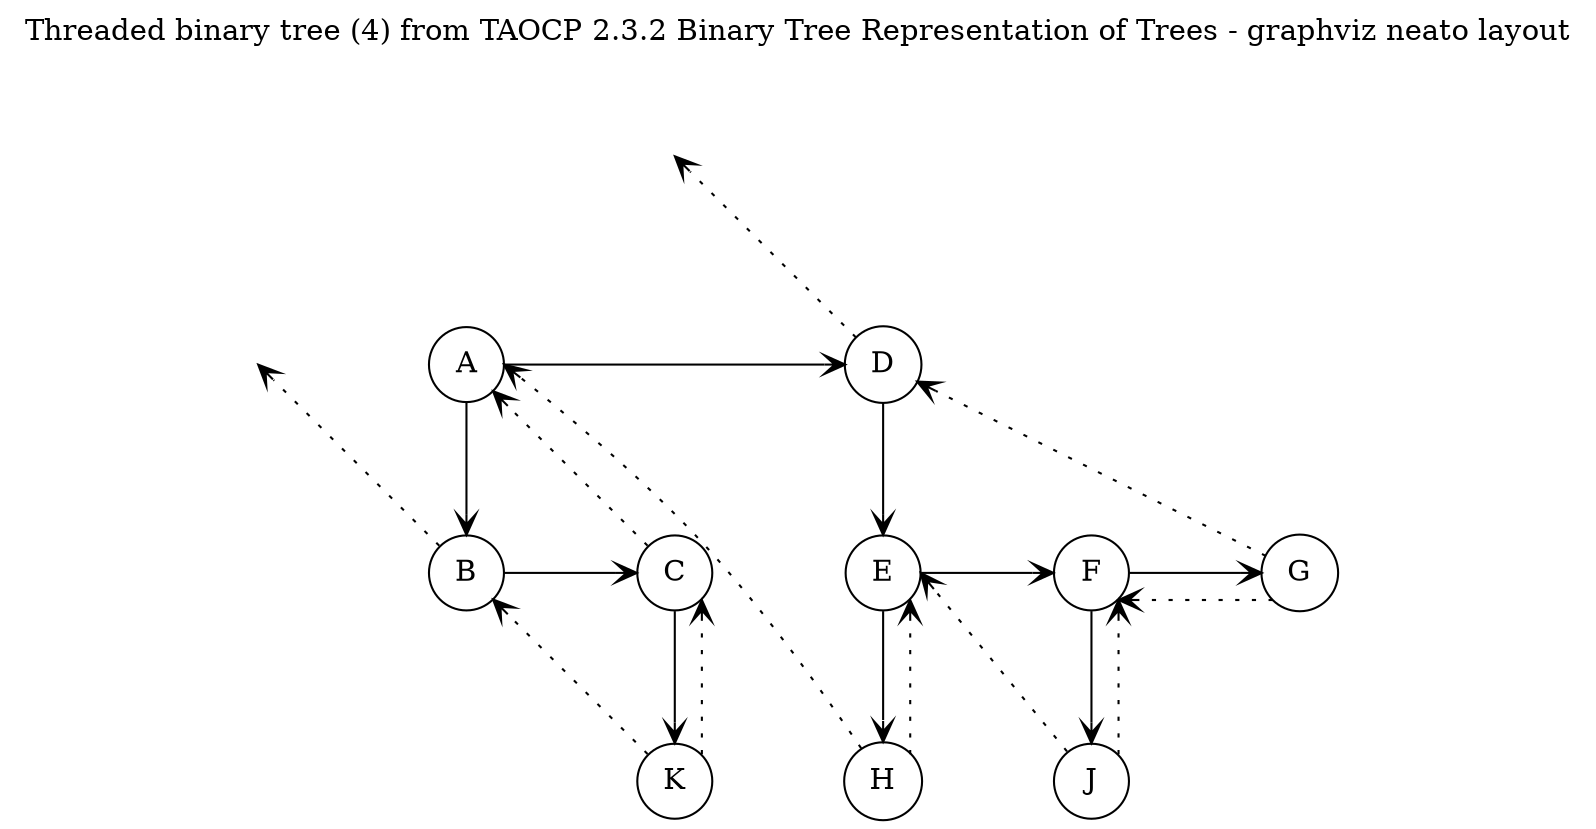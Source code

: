 // diagram_2.3.2.4_threaded_binary_tree.neato.dot
// dot -Tpdf -o diagram_2.3.2.4_threaded_binary_tree.neato.pdf diagram_2.3.2.4_threaded_binary_tree.neato.dot

digraph {
layout=neato
// reflect y-axis to place origin at topleft instead of default bottomleft
// allows easier association of nodes to expected position for a topdown structure like a tree, should help in computation of node positions for generating a tree
scale="1,-1"
// looks better with stretched edges, haven't played with interaction of scale and inputscale
inputscale=0.72
// curved edges go around nodes with splines=true otherwise edges may cross nodes
splines=true

/*
subgraph header {
  margin=1
  style=invis
  header [label="Graphviz Neato Flowchart" pos="0,0!" margin=1 shape=plaintext]
}
*/

node [shape=circle]
edge [arrowhead=open]

{

node [style=invis shape=point height=0 width=0]
// uncomment to see invisible positioning nodes, also comment out above
//node [shape=point height=0.1 width=0.1]

// 20 is needed for thread destination
20 [pos="2,0!"]
// 01 is needed for thread destination
01 [pos="0,1!"]
}

// the tree nodes
11 [label=A, pos="1,1!"]
31 [label=D, pos="3,1!"]
12 [label=B, pos="1,2!"]
22 [label=C, pos="2,2!"]
32 [label=E, pos="3,2!"]
42 [label=F, pos="4,2!"]
52 [label=G, pos="5,2!"]
23 [label=K, pos="2,3!"]
33 [label=H, pos="3,3!"]
43 [label=J, pos="4,3!"]

// columns layout

11 -> 12
22 -> 23
31 -> 32
32 -> 33
42 -> 43

// rows layout

11 -> 31
12 -> 22
32 -> 42
42 -> 52

// threads shown as dotted edges
// ports are needed to prevent neato from combining two edges into one bidirectional edge
// or to add separation between two edges meeting at the same node causing arrowsheads to overlap
{
edge [style=dotted]

22 -> 11
23 -> 12
23 -> 22 [tailport=ne headport=se]
12 -> 01

31 -> 20
33 -> 11 [headport=e]
33 -> 32 [tailport=ne headport=se]
43 -> 32 [headport=e]
43 -> 42 [tailport=ne headport=se]
52 -> 31
52 -> 42 [tailport=sw headport=se]
}

label="Threaded binary tree (4) from TAOCP 2.3.2 Binary Tree Representation of Trees - graphviz neato layout\n\n\n\n"
labelloc=t

}
